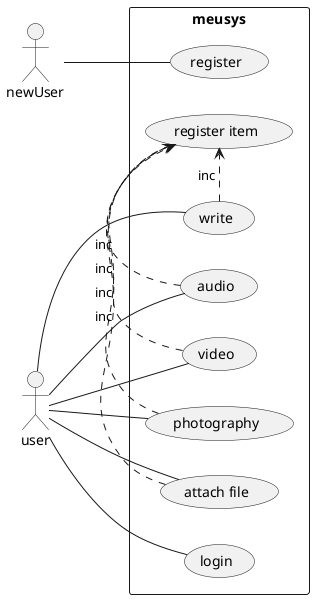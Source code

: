 @startuml teste

scale 1
left to right direction
skinparam PackageStyle rect
actor newUser
actor user
rectangle meusys {
  newUser -- (register)
  user -- (login)
  user -- (write)
  user -- (audio)
  user -- (video)
  user -- (photography)
  user -- (attach file)
 (write) .> (register item): inc
 (audio) .> (register item): inc
 (video) .> (register item): inc
 (photography) .> (register item): inc
 (attach file) .> (register item): inc
}
@enduml
